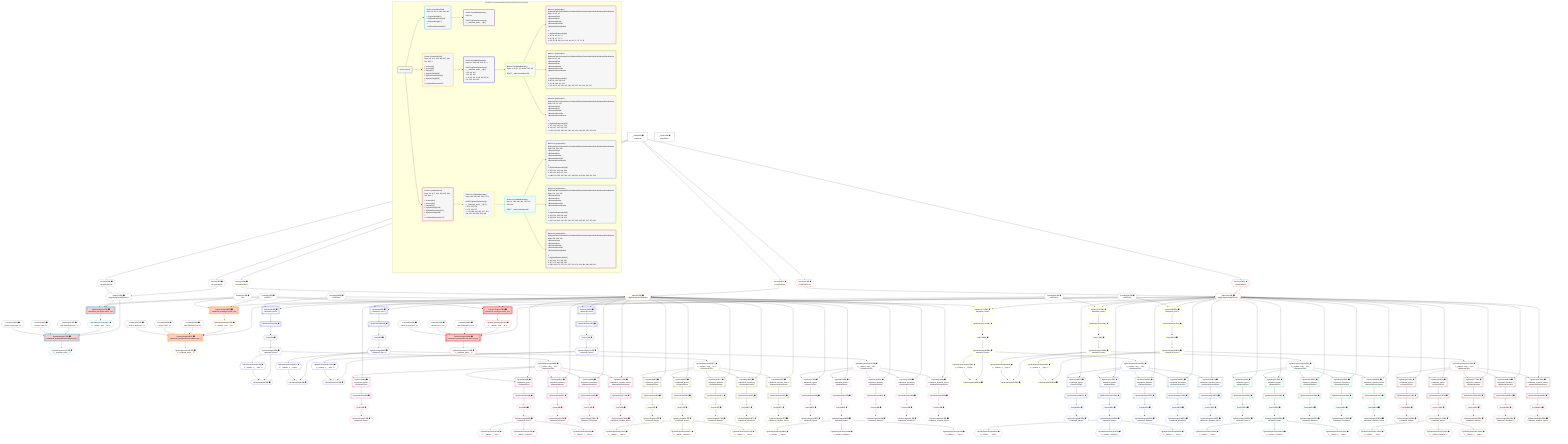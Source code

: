 %%{init: {'themeVariables': { 'fontSize': '12px'}}}%%
graph TD
    classDef path fill:#eee,stroke:#000,color:#000
    classDef plan fill:#fff,stroke-width:1px,color:#000
    classDef itemplan fill:#fff,stroke-width:2px,color:#000
    classDef unbatchedplan fill:#dff,stroke-width:1px,color:#000
    classDef sideeffectplan fill:#fcc,stroke-width:2px,color:#000
    classDef bucket fill:#f6f6f6,color:#000,stroke-width:2px,text-align:left


    %% plan dependencies
    Object15{{"Object[15∈0] ➊<br />ᐸ{pgSettings,withPgClient}ᐳ"}}:::plan
    Access13{{"Access[13∈0] ➊<br />ᐸ2.pgSettingsᐳ"}}:::plan
    Access14{{"Access[14∈0] ➊<br />ᐸ2.withPgClientᐳ"}}:::plan
    Access13 & Access14 --> Object15
    __Value2["__Value[2∈0] ➊<br />ᐸcontextᐳ"]:::plan
    __Value2 --> Access13
    __Value2 --> Access14
    __Value4["__Value[4∈0] ➊<br />ᐸrootValueᐳ"]:::plan
    Constant10{{"Constant[10∈0] ➊<br />ᐸ'POST'ᐳ"}}:::plan
    Constant11{{"Constant[11∈0] ➊<br />ᐸ2ᐳ"}}:::plan
    Constant292{{"Constant[292∈0] ➊<br />ᐸ'My Relational Post 1'ᐳ"}}:::plan
    Constant293{{"Constant[293∈0] ➊<br />ᐸ'A post, innit? 1'ᐳ"}}:::plan
    Constant294{{"Constant[294∈0] ➊<br />ᐸ'Such a great post. 1'ᐳ"}}:::plan
    Constant295{{"Constant[295∈0] ➊<br />ᐸ'My Relational Post 2'ᐳ"}}:::plan
    Constant296{{"Constant[296∈0] ➊<br />ᐸ'A post, innit? 2'ᐳ"}}:::plan
    Constant297{{"Constant[297∈0] ➊<br />ᐸ'Such a great post. 2'ᐳ"}}:::plan
    Constant298{{"Constant[298∈0] ➊<br />ᐸ1000000ᐳ"}}:::plan
    Constant299{{"Constant[299∈0] ➊<br />ᐸ1000001ᐳ"}}:::plan
    Constant300{{"Constant[300∈0] ➊<br />ᐸ1000002ᐳ"}}:::plan
    Constant301{{"Constant[301∈0] ➊<br />ᐸ'My Relational Post 3'ᐳ"}}:::plan
    Constant302{{"Constant[302∈0] ➊<br />ᐸ'A post, innit? 3'ᐳ"}}:::plan
    Constant303{{"Constant[303∈0] ➊<br />ᐸ'Such a great post. 3'ᐳ"}}:::plan
    PgInsertSingle17[["PgInsertSingle[17∈1] ➊<br />ᐸrelational_posts(id,title,description,note)ᐳ"]]:::sideeffectplan
    PgClassExpression16{{"PgClassExpression[16∈1] ➊<br />ᐸ__relation...ems__.”id”ᐳ"}}:::plan
    Object15 & PgClassExpression16 & Constant292 & Constant293 & Constant294 --> PgInsertSingle17
    PgInsertSingle12[["PgInsertSingle[12∈1] ➊<br />ᐸrelational_items(type,author_id)ᐳ"]]:::sideeffectplan
    Object15 & Constant10 & Constant11 --> PgInsertSingle12
    PgInsertSingle12 --> PgClassExpression16
    PgClassExpression21{{"PgClassExpression[21∈1] ➊<br />ᐸ__relational_posts__ᐳ"}}:::plan
    PgInsertSingle17 --> PgClassExpression21
    PgInsertSingle33[["PgInsertSingle[33∈3] ➊<br />ᐸrelational_posts(id,title,description,note)ᐳ"]]:::sideeffectplan
    Object31{{"Object[31∈3] ➊<br />ᐸ{pgSettings,withPgClient}ᐳ"}}:::plan
    PgClassExpression32{{"PgClassExpression[32∈3] ➊<br />ᐸ__relation...ems__.”id”ᐳ"}}:::plan
    Object31 & PgClassExpression32 & Constant295 & Constant296 & Constant297 --> PgInsertSingle33
    PgInsertSingle28[["PgInsertSingle[28∈3] ➊<br />ᐸrelational_items(type,author_id)ᐳ"]]:::sideeffectplan
    Object31 & Constant10 & Constant11 --> PgInsertSingle28
    Access29{{"Access[29∈3] ➊<br />ᐸ2.pgSettingsᐳ"}}:::plan
    Access30{{"Access[30∈3] ➊<br />ᐸ2.withPgClientᐳ"}}:::plan
    Access29 & Access30 --> Object31
    __Value2 --> Access29
    __Value2 --> Access30
    PgInsertSingle28 --> PgClassExpression32
    PgClassExpression37{{"PgClassExpression[37∈3] ➊<br />ᐸ__relational_posts__ᐳ"}}:::plan
    PgInsertSingle33 --> PgClassExpression37
    PgSelect39[["PgSelect[39∈4] ➊<br />ᐸrelational_itemsᐳ"]]:::plan
    Object31 & Constant298 --> PgSelect39
    PgPolymorphic47{{"PgPolymorphic[47∈4] ➊"}}:::plan
    PgSelectSingle45{{"PgSelectSingle[45∈4] ➊<br />ᐸrelational_itemsᐳ"}}:::plan
    PgClassExpression46{{"PgClassExpression[46∈4] ➊<br />ᐸ__relation...s__.”type”ᐳ"}}:::plan
    PgSelectSingle45 & PgClassExpression46 --> PgPolymorphic47
    PgSelect80[["PgSelect[80∈4] ➊<br />ᐸrelational_itemsᐳ"]]:::plan
    Object31 & Constant299 --> PgSelect80
    PgPolymorphic86{{"PgPolymorphic[86∈4] ➊"}}:::plan
    PgSelectSingle84{{"PgSelectSingle[84∈4] ➊<br />ᐸrelational_itemsᐳ"}}:::plan
    PgClassExpression85{{"PgClassExpression[85∈4] ➊<br />ᐸ__relation...s__.”type”ᐳ"}}:::plan
    PgSelectSingle84 & PgClassExpression85 --> PgPolymorphic86
    PgSelect119[["PgSelect[119∈4] ➊<br />ᐸrelational_itemsᐳ"]]:::plan
    Object31 & Constant300 --> PgSelect119
    PgPolymorphic125{{"PgPolymorphic[125∈4] ➊"}}:::plan
    PgSelectSingle123{{"PgSelectSingle[123∈4] ➊<br />ᐸrelational_itemsᐳ"}}:::plan
    PgClassExpression124{{"PgClassExpression[124∈4] ➊<br />ᐸ__relation...s__.”type”ᐳ"}}:::plan
    PgSelectSingle123 & PgClassExpression124 --> PgPolymorphic125
    First43{{"First[43∈4] ➊"}}:::plan
    PgSelectRows44[["PgSelectRows[44∈4] ➊"]]:::plan
    PgSelectRows44 --> First43
    PgSelect39 --> PgSelectRows44
    First43 --> PgSelectSingle45
    PgSelectSingle45 --> PgClassExpression46
    First82{{"First[82∈4] ➊"}}:::plan
    PgSelectRows83[["PgSelectRows[83∈4] ➊"]]:::plan
    PgSelectRows83 --> First82
    PgSelect80 --> PgSelectRows83
    First82 --> PgSelectSingle84
    PgSelectSingle84 --> PgClassExpression85
    First121{{"First[121∈4] ➊"}}:::plan
    PgSelectRows122[["PgSelectRows[122∈4] ➊"]]:::plan
    PgSelectRows122 --> First121
    PgSelect119 --> PgSelectRows122
    First121 --> PgSelectSingle123
    PgSelectSingle123 --> PgClassExpression124
    PgSelect49[["PgSelect[49∈6] ➊<br />ᐸrelational_topicsᐳ<br />ᐳRelationalTopic"]]:::plan
    PgClassExpression48{{"PgClassExpression[48∈6] ➊<br />ᐸ__relation...ems__.”id”ᐳ<br />ᐳRelationalTopic"}}:::plan
    Object31 & PgClassExpression48 --> PgSelect49
    PgSelect56[["PgSelect[56∈6] ➊<br />ᐸrelational_postsᐳ<br />ᐳRelationalPost"]]:::plan
    Object31 & PgClassExpression48 --> PgSelect56
    PgSelect64[["PgSelect[64∈6] ➊<br />ᐸrelational_dividersᐳ<br />ᐳRelationalDivider"]]:::plan
    Object31 & PgClassExpression48 --> PgSelect64
    PgSelect69[["PgSelect[69∈6] ➊<br />ᐸrelational_checklistsᐳ<br />ᐳRelationalChecklist"]]:::plan
    Object31 & PgClassExpression48 --> PgSelect69
    PgSelect74[["PgSelect[74∈6] ➊<br />ᐸrelational_checklist_itemsᐳ<br />ᐳRelationalChecklistItem"]]:::plan
    Object31 & PgClassExpression48 --> PgSelect74
    PgSelectSingle45 --> PgClassExpression48
    First53{{"First[53∈6] ➊"}}:::plan
    PgSelectRows54[["PgSelectRows[54∈6] ➊"]]:::plan
    PgSelectRows54 --> First53
    PgSelect49 --> PgSelectRows54
    PgSelectSingle55{{"PgSelectSingle[55∈6] ➊<br />ᐸrelational_topicsᐳ"}}:::plan
    First53 --> PgSelectSingle55
    First58{{"First[58∈6] ➊"}}:::plan
    PgSelectRows59[["PgSelectRows[59∈6] ➊"]]:::plan
    PgSelectRows59 --> First58
    PgSelect56 --> PgSelectRows59
    PgSelectSingle60{{"PgSelectSingle[60∈6] ➊<br />ᐸrelational_postsᐳ"}}:::plan
    First58 --> PgSelectSingle60
    PgClassExpression61{{"PgClassExpression[61∈6] ➊<br />ᐸ__relation...__.”title”ᐳ"}}:::plan
    PgSelectSingle60 --> PgClassExpression61
    PgClassExpression62{{"PgClassExpression[62∈6] ➊<br />ᐸ__relation...scription”ᐳ"}}:::plan
    PgSelectSingle60 --> PgClassExpression62
    PgClassExpression63{{"PgClassExpression[63∈6] ➊<br />ᐸ__relation...s__.”note”ᐳ"}}:::plan
    PgSelectSingle60 --> PgClassExpression63
    First66{{"First[66∈6] ➊"}}:::plan
    PgSelectRows67[["PgSelectRows[67∈6] ➊"]]:::plan
    PgSelectRows67 --> First66
    PgSelect64 --> PgSelectRows67
    PgSelectSingle68{{"PgSelectSingle[68∈6] ➊<br />ᐸrelational_dividersᐳ"}}:::plan
    First66 --> PgSelectSingle68
    First71{{"First[71∈6] ➊"}}:::plan
    PgSelectRows72[["PgSelectRows[72∈6] ➊"]]:::plan
    PgSelectRows72 --> First71
    PgSelect69 --> PgSelectRows72
    PgSelectSingle73{{"PgSelectSingle[73∈6] ➊<br />ᐸrelational_checklistsᐳ"}}:::plan
    First71 --> PgSelectSingle73
    First76{{"First[76∈6] ➊"}}:::plan
    PgSelectRows77[["PgSelectRows[77∈6] ➊"]]:::plan
    PgSelectRows77 --> First76
    PgSelect74 --> PgSelectRows77
    PgSelectSingle78{{"PgSelectSingle[78∈6] ➊<br />ᐸrelational_checklist_itemsᐳ"}}:::plan
    First76 --> PgSelectSingle78
    PgSelect88[["PgSelect[88∈7] ➊<br />ᐸrelational_topicsᐳ<br />ᐳRelationalTopic"]]:::plan
    PgClassExpression87{{"PgClassExpression[87∈7] ➊<br />ᐸ__relation...ems__.”id”ᐳ<br />ᐳRelationalTopic"}}:::plan
    Object31 & PgClassExpression87 --> PgSelect88
    PgSelect95[["PgSelect[95∈7] ➊<br />ᐸrelational_postsᐳ<br />ᐳRelationalPost"]]:::plan
    Object31 & PgClassExpression87 --> PgSelect95
    PgSelect103[["PgSelect[103∈7] ➊<br />ᐸrelational_dividersᐳ<br />ᐳRelationalDivider"]]:::plan
    Object31 & PgClassExpression87 --> PgSelect103
    PgSelect108[["PgSelect[108∈7] ➊<br />ᐸrelational_checklistsᐳ<br />ᐳRelationalChecklist"]]:::plan
    Object31 & PgClassExpression87 --> PgSelect108
    PgSelect113[["PgSelect[113∈7] ➊<br />ᐸrelational_checklist_itemsᐳ<br />ᐳRelationalChecklistItem"]]:::plan
    Object31 & PgClassExpression87 --> PgSelect113
    PgSelectSingle84 --> PgClassExpression87
    First92{{"First[92∈7] ➊"}}:::plan
    PgSelectRows93[["PgSelectRows[93∈7] ➊"]]:::plan
    PgSelectRows93 --> First92
    PgSelect88 --> PgSelectRows93
    PgSelectSingle94{{"PgSelectSingle[94∈7] ➊<br />ᐸrelational_topicsᐳ"}}:::plan
    First92 --> PgSelectSingle94
    First97{{"First[97∈7] ➊"}}:::plan
    PgSelectRows98[["PgSelectRows[98∈7] ➊"]]:::plan
    PgSelectRows98 --> First97
    PgSelect95 --> PgSelectRows98
    PgSelectSingle99{{"PgSelectSingle[99∈7] ➊<br />ᐸrelational_postsᐳ"}}:::plan
    First97 --> PgSelectSingle99
    PgClassExpression100{{"PgClassExpression[100∈7] ➊<br />ᐸ__relation...__.”title”ᐳ"}}:::plan
    PgSelectSingle99 --> PgClassExpression100
    PgClassExpression101{{"PgClassExpression[101∈7] ➊<br />ᐸ__relation...scription”ᐳ"}}:::plan
    PgSelectSingle99 --> PgClassExpression101
    PgClassExpression102{{"PgClassExpression[102∈7] ➊<br />ᐸ__relation...s__.”note”ᐳ"}}:::plan
    PgSelectSingle99 --> PgClassExpression102
    First105{{"First[105∈7] ➊"}}:::plan
    PgSelectRows106[["PgSelectRows[106∈7] ➊"]]:::plan
    PgSelectRows106 --> First105
    PgSelect103 --> PgSelectRows106
    PgSelectSingle107{{"PgSelectSingle[107∈7] ➊<br />ᐸrelational_dividersᐳ"}}:::plan
    First105 --> PgSelectSingle107
    First110{{"First[110∈7] ➊"}}:::plan
    PgSelectRows111[["PgSelectRows[111∈7] ➊"]]:::plan
    PgSelectRows111 --> First110
    PgSelect108 --> PgSelectRows111
    PgSelectSingle112{{"PgSelectSingle[112∈7] ➊<br />ᐸrelational_checklistsᐳ"}}:::plan
    First110 --> PgSelectSingle112
    First115{{"First[115∈7] ➊"}}:::plan
    PgSelectRows116[["PgSelectRows[116∈7] ➊"]]:::plan
    PgSelectRows116 --> First115
    PgSelect113 --> PgSelectRows116
    PgSelectSingle117{{"PgSelectSingle[117∈7] ➊<br />ᐸrelational_checklist_itemsᐳ"}}:::plan
    First115 --> PgSelectSingle117
    PgSelect127[["PgSelect[127∈8] ➊<br />ᐸrelational_topicsᐳ<br />ᐳRelationalTopic"]]:::plan
    PgClassExpression126{{"PgClassExpression[126∈8] ➊<br />ᐸ__relation...ems__.”id”ᐳ<br />ᐳRelationalTopic"}}:::plan
    Object31 & PgClassExpression126 --> PgSelect127
    PgSelect134[["PgSelect[134∈8] ➊<br />ᐸrelational_postsᐳ<br />ᐳRelationalPost"]]:::plan
    Object31 & PgClassExpression126 --> PgSelect134
    PgSelect142[["PgSelect[142∈8] ➊<br />ᐸrelational_dividersᐳ<br />ᐳRelationalDivider"]]:::plan
    Object31 & PgClassExpression126 --> PgSelect142
    PgSelect147[["PgSelect[147∈8] ➊<br />ᐸrelational_checklistsᐳ<br />ᐳRelationalChecklist"]]:::plan
    Object31 & PgClassExpression126 --> PgSelect147
    PgSelect152[["PgSelect[152∈8] ➊<br />ᐸrelational_checklist_itemsᐳ<br />ᐳRelationalChecklistItem"]]:::plan
    Object31 & PgClassExpression126 --> PgSelect152
    PgSelectSingle123 --> PgClassExpression126
    First131{{"First[131∈8] ➊"}}:::plan
    PgSelectRows132[["PgSelectRows[132∈8] ➊"]]:::plan
    PgSelectRows132 --> First131
    PgSelect127 --> PgSelectRows132
    PgSelectSingle133{{"PgSelectSingle[133∈8] ➊<br />ᐸrelational_topicsᐳ"}}:::plan
    First131 --> PgSelectSingle133
    First136{{"First[136∈8] ➊"}}:::plan
    PgSelectRows137[["PgSelectRows[137∈8] ➊"]]:::plan
    PgSelectRows137 --> First136
    PgSelect134 --> PgSelectRows137
    PgSelectSingle138{{"PgSelectSingle[138∈8] ➊<br />ᐸrelational_postsᐳ"}}:::plan
    First136 --> PgSelectSingle138
    PgClassExpression139{{"PgClassExpression[139∈8] ➊<br />ᐸ__relation...__.”title”ᐳ"}}:::plan
    PgSelectSingle138 --> PgClassExpression139
    PgClassExpression140{{"PgClassExpression[140∈8] ➊<br />ᐸ__relation...scription”ᐳ"}}:::plan
    PgSelectSingle138 --> PgClassExpression140
    PgClassExpression141{{"PgClassExpression[141∈8] ➊<br />ᐸ__relation...s__.”note”ᐳ"}}:::plan
    PgSelectSingle138 --> PgClassExpression141
    First144{{"First[144∈8] ➊"}}:::plan
    PgSelectRows145[["PgSelectRows[145∈8] ➊"]]:::plan
    PgSelectRows145 --> First144
    PgSelect142 --> PgSelectRows145
    PgSelectSingle146{{"PgSelectSingle[146∈8] ➊<br />ᐸrelational_dividersᐳ"}}:::plan
    First144 --> PgSelectSingle146
    First149{{"First[149∈8] ➊"}}:::plan
    PgSelectRows150[["PgSelectRows[150∈8] ➊"]]:::plan
    PgSelectRows150 --> First149
    PgSelect147 --> PgSelectRows150
    PgSelectSingle151{{"PgSelectSingle[151∈8] ➊<br />ᐸrelational_checklistsᐳ"}}:::plan
    First149 --> PgSelectSingle151
    First154{{"First[154∈8] ➊"}}:::plan
    PgSelectRows155[["PgSelectRows[155∈8] ➊"]]:::plan
    PgSelectRows155 --> First154
    PgSelect152 --> PgSelectRows155
    PgSelectSingle156{{"PgSelectSingle[156∈8] ➊<br />ᐸrelational_checklist_itemsᐳ"}}:::plan
    First154 --> PgSelectSingle156
    PgInsertSingle168[["PgInsertSingle[168∈9] ➊<br />ᐸrelational_posts(id,title,description,note)ᐳ"]]:::sideeffectplan
    Object166{{"Object[166∈9] ➊<br />ᐸ{pgSettings,withPgClient}ᐳ"}}:::plan
    PgClassExpression167{{"PgClassExpression[167∈9] ➊<br />ᐸ__relation...ems__.”id”ᐳ"}}:::plan
    Object166 & PgClassExpression167 & Constant301 & Constant302 & Constant303 --> PgInsertSingle168
    PgInsertSingle163[["PgInsertSingle[163∈9] ➊<br />ᐸrelational_items(type,author_id)ᐳ"]]:::sideeffectplan
    Object166 & Constant10 & Constant11 --> PgInsertSingle163
    Access164{{"Access[164∈9] ➊<br />ᐸ2.pgSettingsᐳ"}}:::plan
    Access165{{"Access[165∈9] ➊<br />ᐸ2.withPgClientᐳ"}}:::plan
    Access164 & Access165 --> Object166
    __Value2 --> Access164
    __Value2 --> Access165
    PgInsertSingle163 --> PgClassExpression167
    PgClassExpression172{{"PgClassExpression[172∈9] ➊<br />ᐸ__relational_posts__ᐳ"}}:::plan
    PgInsertSingle168 --> PgClassExpression172
    PgSelect174[["PgSelect[174∈10] ➊<br />ᐸrelational_itemsᐳ"]]:::plan
    Object166 & Constant298 --> PgSelect174
    PgPolymorphic182{{"PgPolymorphic[182∈10] ➊"}}:::plan
    PgSelectSingle180{{"PgSelectSingle[180∈10] ➊<br />ᐸrelational_itemsᐳ"}}:::plan
    PgClassExpression181{{"PgClassExpression[181∈10] ➊<br />ᐸ__relation...s__.”type”ᐳ"}}:::plan
    PgSelectSingle180 & PgClassExpression181 --> PgPolymorphic182
    PgSelect215[["PgSelect[215∈10] ➊<br />ᐸrelational_itemsᐳ"]]:::plan
    Object166 & Constant299 --> PgSelect215
    PgPolymorphic221{{"PgPolymorphic[221∈10] ➊"}}:::plan
    PgSelectSingle219{{"PgSelectSingle[219∈10] ➊<br />ᐸrelational_itemsᐳ"}}:::plan
    PgClassExpression220{{"PgClassExpression[220∈10] ➊<br />ᐸ__relation...s__.”type”ᐳ"}}:::plan
    PgSelectSingle219 & PgClassExpression220 --> PgPolymorphic221
    PgSelect254[["PgSelect[254∈10] ➊<br />ᐸrelational_itemsᐳ"]]:::plan
    Object166 & Constant300 --> PgSelect254
    PgPolymorphic260{{"PgPolymorphic[260∈10] ➊"}}:::plan
    PgSelectSingle258{{"PgSelectSingle[258∈10] ➊<br />ᐸrelational_itemsᐳ"}}:::plan
    PgClassExpression259{{"PgClassExpression[259∈10] ➊<br />ᐸ__relation...s__.”type”ᐳ"}}:::plan
    PgSelectSingle258 & PgClassExpression259 --> PgPolymorphic260
    First178{{"First[178∈10] ➊"}}:::plan
    PgSelectRows179[["PgSelectRows[179∈10] ➊"]]:::plan
    PgSelectRows179 --> First178
    PgSelect174 --> PgSelectRows179
    First178 --> PgSelectSingle180
    PgSelectSingle180 --> PgClassExpression181
    First217{{"First[217∈10] ➊"}}:::plan
    PgSelectRows218[["PgSelectRows[218∈10] ➊"]]:::plan
    PgSelectRows218 --> First217
    PgSelect215 --> PgSelectRows218
    First217 --> PgSelectSingle219
    PgSelectSingle219 --> PgClassExpression220
    First256{{"First[256∈10] ➊"}}:::plan
    PgSelectRows257[["PgSelectRows[257∈10] ➊"]]:::plan
    PgSelectRows257 --> First256
    PgSelect254 --> PgSelectRows257
    First256 --> PgSelectSingle258
    PgSelectSingle258 --> PgClassExpression259
    PgSelect184[["PgSelect[184∈12] ➊<br />ᐸrelational_topicsᐳ<br />ᐳRelationalTopic"]]:::plan
    PgClassExpression183{{"PgClassExpression[183∈12] ➊<br />ᐸ__relation...ems__.”id”ᐳ<br />ᐳRelationalTopic"}}:::plan
    Object166 & PgClassExpression183 --> PgSelect184
    PgSelect191[["PgSelect[191∈12] ➊<br />ᐸrelational_postsᐳ<br />ᐳRelationalPost"]]:::plan
    Object166 & PgClassExpression183 --> PgSelect191
    PgSelect199[["PgSelect[199∈12] ➊<br />ᐸrelational_dividersᐳ<br />ᐳRelationalDivider"]]:::plan
    Object166 & PgClassExpression183 --> PgSelect199
    PgSelect204[["PgSelect[204∈12] ➊<br />ᐸrelational_checklistsᐳ<br />ᐳRelationalChecklist"]]:::plan
    Object166 & PgClassExpression183 --> PgSelect204
    PgSelect209[["PgSelect[209∈12] ➊<br />ᐸrelational_checklist_itemsᐳ<br />ᐳRelationalChecklistItem"]]:::plan
    Object166 & PgClassExpression183 --> PgSelect209
    PgSelectSingle180 --> PgClassExpression183
    First188{{"First[188∈12] ➊"}}:::plan
    PgSelectRows189[["PgSelectRows[189∈12] ➊"]]:::plan
    PgSelectRows189 --> First188
    PgSelect184 --> PgSelectRows189
    PgSelectSingle190{{"PgSelectSingle[190∈12] ➊<br />ᐸrelational_topicsᐳ"}}:::plan
    First188 --> PgSelectSingle190
    First193{{"First[193∈12] ➊"}}:::plan
    PgSelectRows194[["PgSelectRows[194∈12] ➊"]]:::plan
    PgSelectRows194 --> First193
    PgSelect191 --> PgSelectRows194
    PgSelectSingle195{{"PgSelectSingle[195∈12] ➊<br />ᐸrelational_postsᐳ"}}:::plan
    First193 --> PgSelectSingle195
    PgClassExpression196{{"PgClassExpression[196∈12] ➊<br />ᐸ__relation...__.”title”ᐳ"}}:::plan
    PgSelectSingle195 --> PgClassExpression196
    PgClassExpression197{{"PgClassExpression[197∈12] ➊<br />ᐸ__relation...scription”ᐳ"}}:::plan
    PgSelectSingle195 --> PgClassExpression197
    PgClassExpression198{{"PgClassExpression[198∈12] ➊<br />ᐸ__relation...s__.”note”ᐳ"}}:::plan
    PgSelectSingle195 --> PgClassExpression198
    First201{{"First[201∈12] ➊"}}:::plan
    PgSelectRows202[["PgSelectRows[202∈12] ➊"]]:::plan
    PgSelectRows202 --> First201
    PgSelect199 --> PgSelectRows202
    PgSelectSingle203{{"PgSelectSingle[203∈12] ➊<br />ᐸrelational_dividersᐳ"}}:::plan
    First201 --> PgSelectSingle203
    First206{{"First[206∈12] ➊"}}:::plan
    PgSelectRows207[["PgSelectRows[207∈12] ➊"]]:::plan
    PgSelectRows207 --> First206
    PgSelect204 --> PgSelectRows207
    PgSelectSingle208{{"PgSelectSingle[208∈12] ➊<br />ᐸrelational_checklistsᐳ"}}:::plan
    First206 --> PgSelectSingle208
    First211{{"First[211∈12] ➊"}}:::plan
    PgSelectRows212[["PgSelectRows[212∈12] ➊"]]:::plan
    PgSelectRows212 --> First211
    PgSelect209 --> PgSelectRows212
    PgSelectSingle213{{"PgSelectSingle[213∈12] ➊<br />ᐸrelational_checklist_itemsᐳ"}}:::plan
    First211 --> PgSelectSingle213
    PgSelect223[["PgSelect[223∈13] ➊<br />ᐸrelational_topicsᐳ<br />ᐳRelationalTopic"]]:::plan
    PgClassExpression222{{"PgClassExpression[222∈13] ➊<br />ᐸ__relation...ems__.”id”ᐳ<br />ᐳRelationalTopic"}}:::plan
    Object166 & PgClassExpression222 --> PgSelect223
    PgSelect230[["PgSelect[230∈13] ➊<br />ᐸrelational_postsᐳ<br />ᐳRelationalPost"]]:::plan
    Object166 & PgClassExpression222 --> PgSelect230
    PgSelect238[["PgSelect[238∈13] ➊<br />ᐸrelational_dividersᐳ<br />ᐳRelationalDivider"]]:::plan
    Object166 & PgClassExpression222 --> PgSelect238
    PgSelect243[["PgSelect[243∈13] ➊<br />ᐸrelational_checklistsᐳ<br />ᐳRelationalChecklist"]]:::plan
    Object166 & PgClassExpression222 --> PgSelect243
    PgSelect248[["PgSelect[248∈13] ➊<br />ᐸrelational_checklist_itemsᐳ<br />ᐳRelationalChecklistItem"]]:::plan
    Object166 & PgClassExpression222 --> PgSelect248
    PgSelectSingle219 --> PgClassExpression222
    First227{{"First[227∈13] ➊"}}:::plan
    PgSelectRows228[["PgSelectRows[228∈13] ➊"]]:::plan
    PgSelectRows228 --> First227
    PgSelect223 --> PgSelectRows228
    PgSelectSingle229{{"PgSelectSingle[229∈13] ➊<br />ᐸrelational_topicsᐳ"}}:::plan
    First227 --> PgSelectSingle229
    First232{{"First[232∈13] ➊"}}:::plan
    PgSelectRows233[["PgSelectRows[233∈13] ➊"]]:::plan
    PgSelectRows233 --> First232
    PgSelect230 --> PgSelectRows233
    PgSelectSingle234{{"PgSelectSingle[234∈13] ➊<br />ᐸrelational_postsᐳ"}}:::plan
    First232 --> PgSelectSingle234
    PgClassExpression235{{"PgClassExpression[235∈13] ➊<br />ᐸ__relation...__.”title”ᐳ"}}:::plan
    PgSelectSingle234 --> PgClassExpression235
    PgClassExpression236{{"PgClassExpression[236∈13] ➊<br />ᐸ__relation...scription”ᐳ"}}:::plan
    PgSelectSingle234 --> PgClassExpression236
    PgClassExpression237{{"PgClassExpression[237∈13] ➊<br />ᐸ__relation...s__.”note”ᐳ"}}:::plan
    PgSelectSingle234 --> PgClassExpression237
    First240{{"First[240∈13] ➊"}}:::plan
    PgSelectRows241[["PgSelectRows[241∈13] ➊"]]:::plan
    PgSelectRows241 --> First240
    PgSelect238 --> PgSelectRows241
    PgSelectSingle242{{"PgSelectSingle[242∈13] ➊<br />ᐸrelational_dividersᐳ"}}:::plan
    First240 --> PgSelectSingle242
    First245{{"First[245∈13] ➊"}}:::plan
    PgSelectRows246[["PgSelectRows[246∈13] ➊"]]:::plan
    PgSelectRows246 --> First245
    PgSelect243 --> PgSelectRows246
    PgSelectSingle247{{"PgSelectSingle[247∈13] ➊<br />ᐸrelational_checklistsᐳ"}}:::plan
    First245 --> PgSelectSingle247
    First250{{"First[250∈13] ➊"}}:::plan
    PgSelectRows251[["PgSelectRows[251∈13] ➊"]]:::plan
    PgSelectRows251 --> First250
    PgSelect248 --> PgSelectRows251
    PgSelectSingle252{{"PgSelectSingle[252∈13] ➊<br />ᐸrelational_checklist_itemsᐳ"}}:::plan
    First250 --> PgSelectSingle252
    PgSelect262[["PgSelect[262∈14] ➊<br />ᐸrelational_topicsᐳ<br />ᐳRelationalTopic"]]:::plan
    PgClassExpression261{{"PgClassExpression[261∈14] ➊<br />ᐸ__relation...ems__.”id”ᐳ<br />ᐳRelationalTopic"}}:::plan
    Object166 & PgClassExpression261 --> PgSelect262
    PgSelect269[["PgSelect[269∈14] ➊<br />ᐸrelational_postsᐳ<br />ᐳRelationalPost"]]:::plan
    Object166 & PgClassExpression261 --> PgSelect269
    PgSelect277[["PgSelect[277∈14] ➊<br />ᐸrelational_dividersᐳ<br />ᐳRelationalDivider"]]:::plan
    Object166 & PgClassExpression261 --> PgSelect277
    PgSelect282[["PgSelect[282∈14] ➊<br />ᐸrelational_checklistsᐳ<br />ᐳRelationalChecklist"]]:::plan
    Object166 & PgClassExpression261 --> PgSelect282
    PgSelect287[["PgSelect[287∈14] ➊<br />ᐸrelational_checklist_itemsᐳ<br />ᐳRelationalChecklistItem"]]:::plan
    Object166 & PgClassExpression261 --> PgSelect287
    PgSelectSingle258 --> PgClassExpression261
    First266{{"First[266∈14] ➊"}}:::plan
    PgSelectRows267[["PgSelectRows[267∈14] ➊"]]:::plan
    PgSelectRows267 --> First266
    PgSelect262 --> PgSelectRows267
    PgSelectSingle268{{"PgSelectSingle[268∈14] ➊<br />ᐸrelational_topicsᐳ"}}:::plan
    First266 --> PgSelectSingle268
    First271{{"First[271∈14] ➊"}}:::plan
    PgSelectRows272[["PgSelectRows[272∈14] ➊"]]:::plan
    PgSelectRows272 --> First271
    PgSelect269 --> PgSelectRows272
    PgSelectSingle273{{"PgSelectSingle[273∈14] ➊<br />ᐸrelational_postsᐳ"}}:::plan
    First271 --> PgSelectSingle273
    PgClassExpression274{{"PgClassExpression[274∈14] ➊<br />ᐸ__relation...__.”title”ᐳ"}}:::plan
    PgSelectSingle273 --> PgClassExpression274
    PgClassExpression275{{"PgClassExpression[275∈14] ➊<br />ᐸ__relation...scription”ᐳ"}}:::plan
    PgSelectSingle273 --> PgClassExpression275
    PgClassExpression276{{"PgClassExpression[276∈14] ➊<br />ᐸ__relation...s__.”note”ᐳ"}}:::plan
    PgSelectSingle273 --> PgClassExpression276
    First279{{"First[279∈14] ➊"}}:::plan
    PgSelectRows280[["PgSelectRows[280∈14] ➊"]]:::plan
    PgSelectRows280 --> First279
    PgSelect277 --> PgSelectRows280
    PgSelectSingle281{{"PgSelectSingle[281∈14] ➊<br />ᐸrelational_dividersᐳ"}}:::plan
    First279 --> PgSelectSingle281
    First284{{"First[284∈14] ➊"}}:::plan
    PgSelectRows285[["PgSelectRows[285∈14] ➊"]]:::plan
    PgSelectRows285 --> First284
    PgSelect282 --> PgSelectRows285
    PgSelectSingle286{{"PgSelectSingle[286∈14] ➊<br />ᐸrelational_checklistsᐳ"}}:::plan
    First284 --> PgSelectSingle286
    First289{{"First[289∈14] ➊"}}:::plan
    PgSelectRows290[["PgSelectRows[290∈14] ➊"]]:::plan
    PgSelectRows290 --> First289
    PgSelect287 --> PgSelectRows290
    PgSelectSingle291{{"PgSelectSingle[291∈14] ➊<br />ᐸrelational_checklist_itemsᐳ"}}:::plan
    First289 --> PgSelectSingle291

    %% define steps

    subgraph "Buckets for mutations/basics/create-relational-post-no-query"
    Bucket0("Bucket 0 (root)"):::bucket
    classDef bucket0 stroke:#696969
    class Bucket0,__Value2,__Value4,Constant10,Constant11,Access13,Access14,Object15,Constant292,Constant293,Constant294,Constant295,Constant296,Constant297,Constant298,Constant299,Constant300,Constant301,Constant302,Constant303 bucket0
    Bucket1("Bucket 1 (mutationField)<br />Deps: 15, 10, 11, 292, 293, 294<br /><br />1: PgInsertSingle[12]<br />2: PgClassExpression[16]<br />3: PgInsertSingle[17]<br />4: <br />ᐳ: PgClassExpression[21]"):::bucket
    classDef bucket1 stroke:#00bfff
    class Bucket1,PgInsertSingle12,PgClassExpression16,PgInsertSingle17,PgClassExpression21 bucket1
    Bucket2("Bucket 2 (nullableBoundary)<br />Deps: 21<br /><br />ROOT PgClassExpression{1}ᐸ__relational_posts__ᐳ[21]"):::bucket
    classDef bucket2 stroke:#7f007f
    class Bucket2 bucket2
    Bucket3("Bucket 3 (mutationField)<br />Deps: 10, 11, 2, 295, 296, 297, 298, 299, 300, 4<br /><br />1: Access[29]<br />2: Access[30]<br />3: Object[31]<br />4: PgInsertSingle[28]<br />5: PgClassExpression[32]<br />6: PgInsertSingle[33]<br />7: <br />ᐳ: PgClassExpression[37]"):::bucket
    classDef bucket3 stroke:#ffa500
    class Bucket3,PgInsertSingle28,Access29,Access30,Object31,PgClassExpression32,PgInsertSingle33,PgClassExpression37 bucket3
    Bucket4("Bucket 4 (nullableBoundary)<br />Deps: 31, 298, 299, 300, 37, 4<br /><br />ROOT PgClassExpression{3}ᐸ__relational_posts__ᐳ[37]<br />1: 39, 80, 119<br />2: 44, 83, 122<br />ᐳ: 43, 45, 46, 47, 82, 84, 85, 86, 121, 123, 124, 125"):::bucket
    classDef bucket4 stroke:#0000ff
    class Bucket4,PgSelect39,First43,PgSelectRows44,PgSelectSingle45,PgClassExpression46,PgPolymorphic47,PgSelect80,First82,PgSelectRows83,PgSelectSingle84,PgClassExpression85,PgPolymorphic86,PgSelect119,First121,PgSelectRows122,PgSelectSingle123,PgClassExpression124,PgPolymorphic125 bucket4
    Bucket5("Bucket 5 (nullableBoundary)<br />Deps: 4, 45, 31, 47, 84, 86, 123, 125<br /><br />ROOT __ValueᐸrootValueᐳ[4]"):::bucket
    classDef bucket5 stroke:#7fff00
    class Bucket5 bucket5
    Bucket6("Bucket 6 (polymorphic)<br />RelationalTopic,RelationalPost,RelationalDivider,RelationalChecklist,RelationalChecklistItem<br />Deps: 45, 31, 47<br />ᐳRelationalTopic<br />ᐳRelationalPost<br />ᐳRelationalDivider<br />ᐳRelationalChecklist<br />ᐳRelationalChecklistItem<br /><br />1: <br />ᐳ: PgClassExpression[48]<br />2: 49, 56, 64, 69, 74<br />3: 54, 59, 67, 72, 77<br />ᐳ: 53, 55, 58, 60, 61, 62, 63, 66, 68, 71, 73, 76, 78"):::bucket
    classDef bucket6 stroke:#ff1493
    class Bucket6,PgClassExpression48,PgSelect49,First53,PgSelectRows54,PgSelectSingle55,PgSelect56,First58,PgSelectRows59,PgSelectSingle60,PgClassExpression61,PgClassExpression62,PgClassExpression63,PgSelect64,First66,PgSelectRows67,PgSelectSingle68,PgSelect69,First71,PgSelectRows72,PgSelectSingle73,PgSelect74,First76,PgSelectRows77,PgSelectSingle78 bucket6
    Bucket7("Bucket 7 (polymorphic)<br />RelationalTopic,RelationalPost,RelationalDivider,RelationalChecklist,RelationalChecklistItem<br />Deps: 84, 31, 86<br />ᐳRelationalTopic<br />ᐳRelationalPost<br />ᐳRelationalDivider<br />ᐳRelationalChecklist<br />ᐳRelationalChecklistItem<br /><br />1: <br />ᐳ: PgClassExpression[87]<br />2: 88, 95, 103, 108, 113<br />3: 93, 98, 106, 111, 116<br />ᐳ: 92, 94, 97, 99, 100, 101, 102, 105, 107, 110, 112, 115, 117"):::bucket
    classDef bucket7 stroke:#808000
    class Bucket7,PgClassExpression87,PgSelect88,First92,PgSelectRows93,PgSelectSingle94,PgSelect95,First97,PgSelectRows98,PgSelectSingle99,PgClassExpression100,PgClassExpression101,PgClassExpression102,PgSelect103,First105,PgSelectRows106,PgSelectSingle107,PgSelect108,First110,PgSelectRows111,PgSelectSingle112,PgSelect113,First115,PgSelectRows116,PgSelectSingle117 bucket7
    Bucket8("Bucket 8 (polymorphic)<br />RelationalTopic,RelationalPost,RelationalDivider,RelationalChecklist,RelationalChecklistItem<br />Deps: 123, 31, 125<br />ᐳRelationalTopic<br />ᐳRelationalPost<br />ᐳRelationalDivider<br />ᐳRelationalChecklist<br />ᐳRelationalChecklistItem<br /><br />1: <br />ᐳ: PgClassExpression[126]<br />2: 127, 134, 142, 147, 152<br />3: 132, 137, 145, 150, 155<br />ᐳ: 131, 133, 136, 138, 139, 140, 141, 144, 146, 149, 151, 154, 156"):::bucket
    classDef bucket8 stroke:#dda0dd
    class Bucket8,PgClassExpression126,PgSelect127,First131,PgSelectRows132,PgSelectSingle133,PgSelect134,First136,PgSelectRows137,PgSelectSingle138,PgClassExpression139,PgClassExpression140,PgClassExpression141,PgSelect142,First144,PgSelectRows145,PgSelectSingle146,PgSelect147,First149,PgSelectRows150,PgSelectSingle151,PgSelect152,First154,PgSelectRows155,PgSelectSingle156 bucket8
    Bucket9("Bucket 9 (mutationField)<br />Deps: 10, 11, 2, 301, 302, 303, 298, 299, 300, 4<br /><br />1: Access[164]<br />2: Access[165]<br />3: Object[166]<br />4: PgInsertSingle[163]<br />5: PgClassExpression[167]<br />6: PgInsertSingle[168]<br />7: <br />ᐳ: PgClassExpression[172]"):::bucket
    classDef bucket9 stroke:#ff0000
    class Bucket9,PgInsertSingle163,Access164,Access165,Object166,PgClassExpression167,PgInsertSingle168,PgClassExpression172 bucket9
    Bucket10("Bucket 10 (nullableBoundary)<br />Deps: 166, 298, 299, 300, 172, 4<br /><br />ROOT PgClassExpression{9}ᐸ__relational_posts__ᐳ[172]<br />1: 174, 215, 254<br />2: 179, 218, 257<br />ᐳ: 178, 180, 181, 182, 217, 219, 220, 221, 256, 258, 259, 260"):::bucket
    classDef bucket10 stroke:#ffff00
    class Bucket10,PgSelect174,First178,PgSelectRows179,PgSelectSingle180,PgClassExpression181,PgPolymorphic182,PgSelect215,First217,PgSelectRows218,PgSelectSingle219,PgClassExpression220,PgPolymorphic221,PgSelect254,First256,PgSelectRows257,PgSelectSingle258,PgClassExpression259,PgPolymorphic260 bucket10
    Bucket11("Bucket 11 (nullableBoundary)<br />Deps: 4, 180, 166, 182, 219, 221, 258, 260<br /><br />ROOT __ValueᐸrootValueᐳ[4]"):::bucket
    classDef bucket11 stroke:#00ffff
    class Bucket11 bucket11
    Bucket12("Bucket 12 (polymorphic)<br />RelationalTopic,RelationalPost,RelationalDivider,RelationalChecklist,RelationalChecklistItem<br />Deps: 180, 166, 182<br />ᐳRelationalTopic<br />ᐳRelationalPost<br />ᐳRelationalDivider<br />ᐳRelationalChecklist<br />ᐳRelationalChecklistItem<br /><br />1: <br />ᐳ: PgClassExpression[183]<br />2: 184, 191, 199, 204, 209<br />3: 189, 194, 202, 207, 212<br />ᐳ: 188, 190, 193, 195, 196, 197, 198, 201, 203, 206, 208, 211, 213"):::bucket
    classDef bucket12 stroke:#4169e1
    class Bucket12,PgClassExpression183,PgSelect184,First188,PgSelectRows189,PgSelectSingle190,PgSelect191,First193,PgSelectRows194,PgSelectSingle195,PgClassExpression196,PgClassExpression197,PgClassExpression198,PgSelect199,First201,PgSelectRows202,PgSelectSingle203,PgSelect204,First206,PgSelectRows207,PgSelectSingle208,PgSelect209,First211,PgSelectRows212,PgSelectSingle213 bucket12
    Bucket13("Bucket 13 (polymorphic)<br />RelationalTopic,RelationalPost,RelationalDivider,RelationalChecklist,RelationalChecklistItem<br />Deps: 219, 166, 221<br />ᐳRelationalTopic<br />ᐳRelationalPost<br />ᐳRelationalDivider<br />ᐳRelationalChecklist<br />ᐳRelationalChecklistItem<br /><br />1: <br />ᐳ: PgClassExpression[222]<br />2: 223, 230, 238, 243, 248<br />3: 228, 233, 241, 246, 251<br />ᐳ: 227, 229, 232, 234, 235, 236, 237, 240, 242, 245, 247, 250, 252"):::bucket
    classDef bucket13 stroke:#3cb371
    class Bucket13,PgClassExpression222,PgSelect223,First227,PgSelectRows228,PgSelectSingle229,PgSelect230,First232,PgSelectRows233,PgSelectSingle234,PgClassExpression235,PgClassExpression236,PgClassExpression237,PgSelect238,First240,PgSelectRows241,PgSelectSingle242,PgSelect243,First245,PgSelectRows246,PgSelectSingle247,PgSelect248,First250,PgSelectRows251,PgSelectSingle252 bucket13
    Bucket14("Bucket 14 (polymorphic)<br />RelationalTopic,RelationalPost,RelationalDivider,RelationalChecklist,RelationalChecklistItem<br />Deps: 258, 166, 260<br />ᐳRelationalTopic<br />ᐳRelationalPost<br />ᐳRelationalDivider<br />ᐳRelationalChecklist<br />ᐳRelationalChecklistItem<br /><br />1: <br />ᐳ: PgClassExpression[261]<br />2: 262, 269, 277, 282, 287<br />3: 267, 272, 280, 285, 290<br />ᐳ: 266, 268, 271, 273, 274, 275, 276, 279, 281, 284, 286, 289, 291"):::bucket
    classDef bucket14 stroke:#a52a2a
    class Bucket14,PgClassExpression261,PgSelect262,First266,PgSelectRows267,PgSelectSingle268,PgSelect269,First271,PgSelectRows272,PgSelectSingle273,PgClassExpression274,PgClassExpression275,PgClassExpression276,PgSelect277,First279,PgSelectRows280,PgSelectSingle281,PgSelect282,First284,PgSelectRows285,PgSelectSingle286,PgSelect287,First289,PgSelectRows290,PgSelectSingle291 bucket14
    Bucket0 --> Bucket1 & Bucket3 & Bucket9
    Bucket1 --> Bucket2
    Bucket3 --> Bucket4
    Bucket4 --> Bucket5
    Bucket5 --> Bucket6 & Bucket7 & Bucket8
    Bucket9 --> Bucket10
    Bucket10 --> Bucket11
    Bucket11 --> Bucket12 & Bucket13 & Bucket14
    end